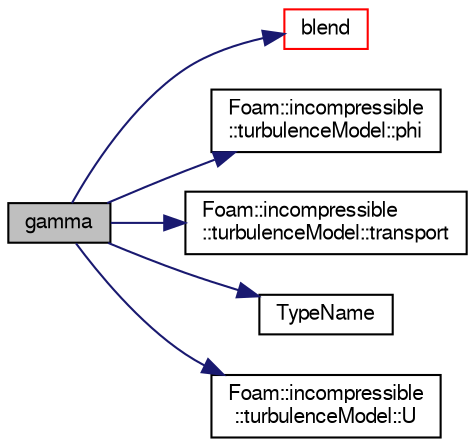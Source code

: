 digraph "gamma"
{
  bgcolor="transparent";
  edge [fontname="FreeSans",fontsize="10",labelfontname="FreeSans",labelfontsize="10"];
  node [fontname="FreeSans",fontsize="10",shape=record];
  rankdir="LR";
  Node1198 [label="gamma",height=0.2,width=0.4,color="black", fillcolor="grey75", style="filled", fontcolor="black"];
  Node1198 -> Node1199 [color="midnightblue",fontsize="10",style="solid",fontname="FreeSans"];
  Node1199 [label="blend",height=0.2,width=0.4,color="red",URL="$a30866.html#a98d7b60619ba1b64773acf1d5ac9267c"];
  Node1198 -> Node1203 [color="midnightblue",fontsize="10",style="solid",fontname="FreeSans"];
  Node1203 [label="Foam::incompressible\l::turbulenceModel::phi",height=0.2,width=0.4,color="black",URL="$a31102.html#afa376adc6cc59952d2f6f2ad38bba068",tooltip="Access function to flux field. "];
  Node1198 -> Node1204 [color="midnightblue",fontsize="10",style="solid",fontname="FreeSans"];
  Node1204 [label="Foam::incompressible\l::turbulenceModel::transport",height=0.2,width=0.4,color="black",URL="$a31102.html#a4e811486b6a6916756c1bb770e0d6b5a",tooltip="Access function to incompressible transport model. "];
  Node1198 -> Node1205 [color="midnightblue",fontsize="10",style="solid",fontname="FreeSans"];
  Node1205 [label="TypeName",height=0.2,width=0.4,color="black",URL="$a30866.html#a7de9da5a8183dd4c7ba75173ee7764b8",tooltip="Runtime type information. "];
  Node1198 -> Node1206 [color="midnightblue",fontsize="10",style="solid",fontname="FreeSans"];
  Node1206 [label="Foam::incompressible\l::turbulenceModel::U",height=0.2,width=0.4,color="black",URL="$a31102.html#a536d168d7b335fe81f506f232b5b4872",tooltip="Access function to velocity field. "];
}
